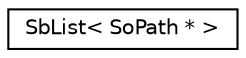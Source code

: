 digraph "Graphical Class Hierarchy"
{
 // LATEX_PDF_SIZE
  edge [fontname="Helvetica",fontsize="10",labelfontname="Helvetica",labelfontsize="10"];
  node [fontname="Helvetica",fontsize="10",shape=record];
  rankdir="LR";
  Node0 [label="SbList\< SoPath * \>",height=0.2,width=0.4,color="black", fillcolor="white", style="filled",URL="$classSbList.html",tooltip=" "];
}
